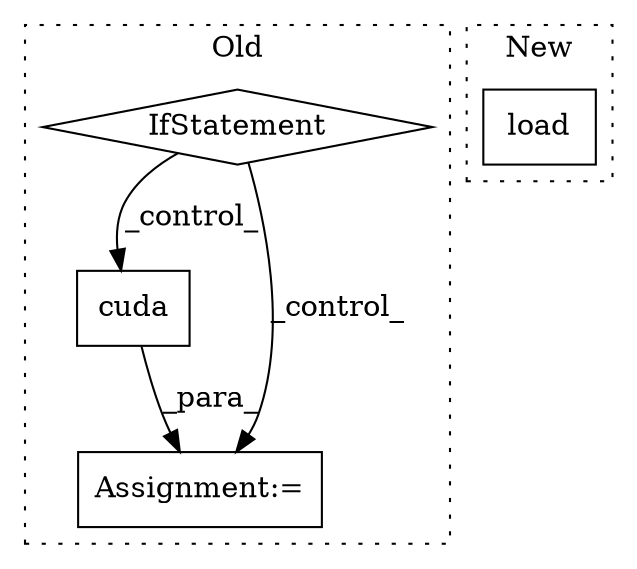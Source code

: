 digraph G {
subgraph cluster0 {
1 [label="cuda" a="32" s="906" l="6" shape="box"];
3 [label="Assignment:=" a="7" s="895" l="1" shape="box"];
4 [label="IfStatement" a="25" s="823,840" l="4,2" shape="diamond"];
label = "Old";
style="dotted";
}
subgraph cluster1 {
2 [label="load" a="32" s="609,623" l="5,1" shape="box"];
label = "New";
style="dotted";
}
1 -> 3 [label="_para_"];
4 -> 1 [label="_control_"];
4 -> 3 [label="_control_"];
}